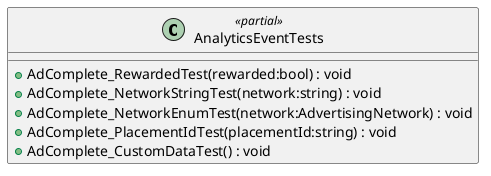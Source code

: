 @startuml
class AnalyticsEventTests <<partial>> {
    + AdComplete_RewardedTest(rewarded:bool) : void
    + AdComplete_NetworkStringTest(network:string) : void
    + AdComplete_NetworkEnumTest(network:AdvertisingNetwork) : void
    + AdComplete_PlacementIdTest(placementId:string) : void
    + AdComplete_CustomDataTest() : void
}
@enduml
